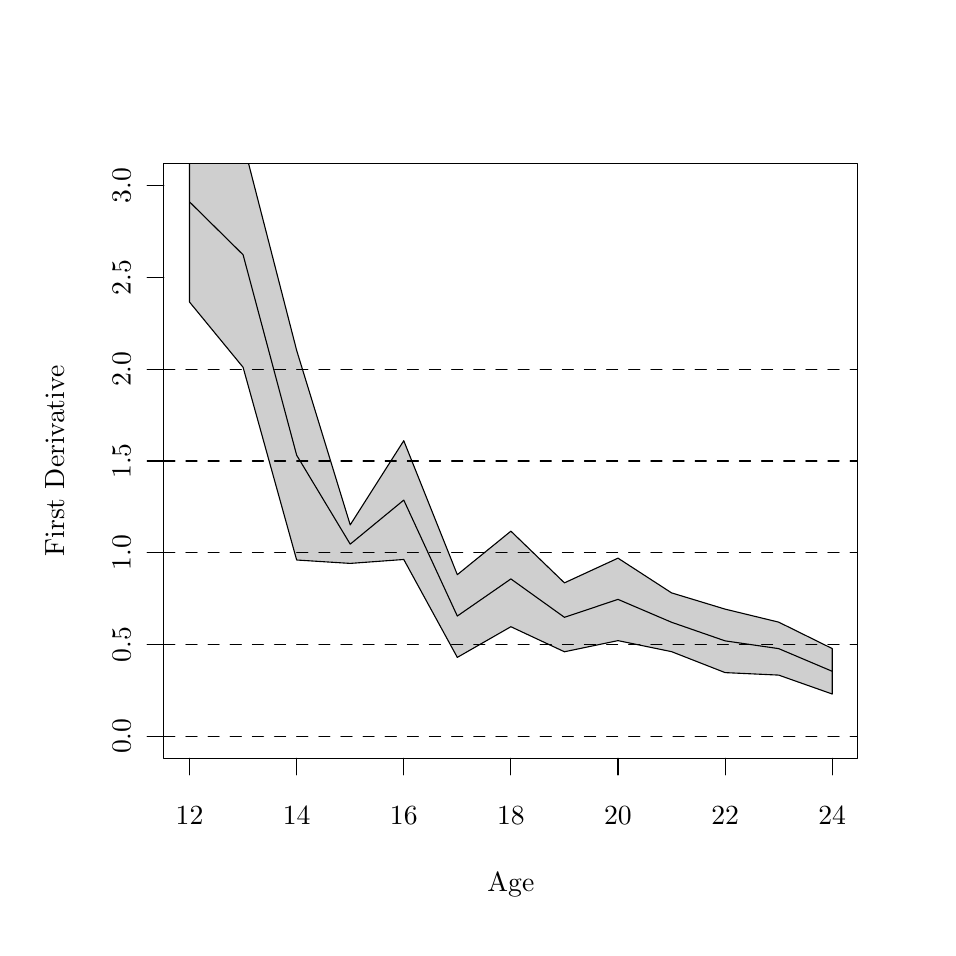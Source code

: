% Created by tikzDevice version 0.6.1 on 2011-11-02 17:34:04
% !TEX encoding = UTF-8 Unicode
\begin{tikzpicture}[x=1pt,y=1pt]
\definecolor[named]{drawColor}{rgb}{0.00,0.00,0.00}
\definecolor[named]{fillColor}{rgb}{1.00,1.00,1.00}
\fill[color=fillColor,] (0,0) rectangle (325.21,325.21);
\begin{scope}
\path[clip] ( 49.20, 61.20) rectangle (300.01,276.01);
\definecolor[named]{drawColor}{rgb}{0.19,0.00,0.33}
\definecolor[named]{drawColor}{rgb}{0.00,0.00,0.00}

\draw[color=drawColor,line cap=round,line join=round,fill opacity=0.00,] ( 58.49,262.27) --
	( 77.84,243.14) --
	( 97.20,170.71) --
	(116.55,138.58) --
	(135.90,154.50) --
	(155.25,112.60) --
	(174.61,126.01) --
	(193.96,112.14) --
	(213.31,118.62) --
	(232.67,110.35) --
	(252.02,103.63) --
	(271.37,100.83) --
	(290.73, 92.63);
\end{scope}
\begin{scope}
\path[clip] (  0.00,  0.00) rectangle (325.21,325.21);
\definecolor[named]{drawColor}{rgb}{0.19,0.00,0.33}
\definecolor[named]{drawColor}{rgb}{0.00,0.00,0.00}

\draw[color=drawColor,line cap=round,line join=round,fill opacity=0.00,] ( 58.49, 61.20) -- (290.73, 61.20);

\draw[color=drawColor,line cap=round,line join=round,fill opacity=0.00,] ( 58.49, 61.20) -- ( 58.49, 55.20);

\draw[color=drawColor,line cap=round,line join=round,fill opacity=0.00,] ( 97.20, 61.20) -- ( 97.20, 55.20);

\draw[color=drawColor,line cap=round,line join=round,fill opacity=0.00,] (135.90, 61.20) -- (135.90, 55.20);

\draw[color=drawColor,line cap=round,line join=round,fill opacity=0.00,] (174.61, 61.20) -- (174.61, 55.20);

\draw[color=drawColor,line cap=round,line join=round,fill opacity=0.00,] (213.31, 61.20) -- (213.31, 55.20);

\draw[color=drawColor,line cap=round,line join=round,fill opacity=0.00,] (252.02, 61.20) -- (252.02, 55.20);

\draw[color=drawColor,line cap=round,line join=round,fill opacity=0.00,] (290.73, 61.20) -- (290.73, 55.20);

\node[color=drawColor,anchor=base,inner sep=0pt, outer sep=0pt, scale=  1.00] at ( 58.49, 37.20) {12%
};

\node[color=drawColor,anchor=base,inner sep=0pt, outer sep=0pt, scale=  1.00] at ( 97.20, 37.20) {14%
};

\node[color=drawColor,anchor=base,inner sep=0pt, outer sep=0pt, scale=  1.00] at (135.90, 37.20) {16%
};

\node[color=drawColor,anchor=base,inner sep=0pt, outer sep=0pt, scale=  1.00] at (174.61, 37.20) {18%
};

\node[color=drawColor,anchor=base,inner sep=0pt, outer sep=0pt, scale=  1.00] at (213.31, 37.20) {20%
};

\node[color=drawColor,anchor=base,inner sep=0pt, outer sep=0pt, scale=  1.00] at (252.02, 37.20) {22%
};

\node[color=drawColor,anchor=base,inner sep=0pt, outer sep=0pt, scale=  1.00] at (290.73, 37.20) {24%
};

\draw[color=drawColor,line cap=round,line join=round,fill opacity=0.00,] ( 49.20, 69.16) -- ( 49.20,268.06);

\draw[color=drawColor,line cap=round,line join=round,fill opacity=0.00,] ( 49.20, 69.16) -- ( 43.20, 69.16);

\draw[color=drawColor,line cap=round,line join=round,fill opacity=0.00,] ( 49.20,102.31) -- ( 43.20,102.31);

\draw[color=drawColor,line cap=round,line join=round,fill opacity=0.00,] ( 49.20,135.46) -- ( 43.20,135.46);

\draw[color=drawColor,line cap=round,line join=round,fill opacity=0.00,] ( 49.20,168.61) -- ( 43.20,168.61);

\draw[color=drawColor,line cap=round,line join=round,fill opacity=0.00,] ( 49.20,201.76) -- ( 43.20,201.76);

\draw[color=drawColor,line cap=round,line join=round,fill opacity=0.00,] ( 49.20,234.91) -- ( 43.20,234.91);

\draw[color=drawColor,line cap=round,line join=round,fill opacity=0.00,] ( 49.20,268.06) -- ( 43.20,268.06);

\node[rotate= 90.00,color=drawColor,anchor=base,inner sep=0pt, outer sep=0pt, scale=  1.00] at ( 37.20, 69.16) {0.0%
};

\node[rotate= 90.00,color=drawColor,anchor=base,inner sep=0pt, outer sep=0pt, scale=  1.00] at ( 37.20,102.31) {0.5%
};

\node[rotate= 90.00,color=drawColor,anchor=base,inner sep=0pt, outer sep=0pt, scale=  1.00] at ( 37.20,135.46) {1.0%
};

\node[rotate= 90.00,color=drawColor,anchor=base,inner sep=0pt, outer sep=0pt, scale=  1.00] at ( 37.20,168.61) {1.5%
};

\node[rotate= 90.00,color=drawColor,anchor=base,inner sep=0pt, outer sep=0pt, scale=  1.00] at ( 37.20,201.76) {2.0%
};

\node[rotate= 90.00,color=drawColor,anchor=base,inner sep=0pt, outer sep=0pt, scale=  1.00] at ( 37.20,234.91) {2.5%
};

\node[rotate= 90.00,color=drawColor,anchor=base,inner sep=0pt, outer sep=0pt, scale=  1.00] at ( 37.20,268.06) {3.0%
};

\draw[color=drawColor,line cap=round,line join=round,fill opacity=0.00,] ( 49.20, 61.20) --
	(300.01, 61.20) --
	(300.01,276.01) --
	( 49.20,276.01) --
	( 49.20, 61.20);
\end{scope}
\begin{scope}
\path[clip] (  0.00,  0.00) rectangle (325.21,325.21);
\definecolor[named]{drawColor}{rgb}{0.19,0.00,0.33}
\definecolor[named]{drawColor}{rgb}{0.00,0.00,0.00}

\node[color=drawColor,anchor=base,inner sep=0pt, outer sep=0pt, scale=  1.00] at (174.61, 13.20) {Age%
};

\node[rotate= 90.00,color=drawColor,anchor=base,inner sep=0pt, outer sep=0pt, scale=  1.00] at ( 13.20,168.61) {First Derivative%
};
\end{scope}
\begin{scope}
\path[clip] ( 49.20, 61.20) rectangle (300.01,276.01);
\definecolor[named]{drawColor}{rgb}{0.19,0.00,0.33}
\definecolor[named]{drawColor}{rgb}{0.00,0.00,0.00}
\definecolor[named]{fillColor}{rgb}{0.00,0.00,0.00}

\draw[color=drawColor,line cap=round,line join=round,fill=fillColor,fill opacity=0.19,] ( 58.49,226.05) --
	( 77.84,202.48) --
	( 97.20,132.85) --
	(116.55,131.62) --
	(135.90,133.04) --
	(155.25, 97.66) --
	(174.61,108.74) --
	(193.96, 99.69) --
	(213.31,103.72) --
	(232.67, 99.73) --
	(252.02, 92.16) --
	(271.37, 91.26) --
	(290.73, 84.42) --
	(290.73,100.84) --
	(271.37,110.40) --
	(252.02,115.10) --
	(232.67,120.97) --
	(213.31,133.52) --
	(193.96,124.59) --
	(174.61,143.27) --
	(155.25,127.55) --
	(135.90,175.96) --
	(116.55,145.54) --
	( 97.20,208.58) --
	( 77.84,283.80) --
	( 58.49,298.49) --
	cycle;

\draw[color=drawColor,dash pattern=on 4pt off 4pt ,line cap=round,line join=round,fill opacity=0.00,] ( 49.20, 69.16) -- (300.01, 69.16);

\draw[color=drawColor,dash pattern=on 4pt off 4pt ,line cap=round,line join=round,fill opacity=0.00,] ( 49.20,102.31) -- (300.01,102.31);

\draw[color=drawColor,dash pattern=on 4pt off 4pt ,line cap=round,line join=round,fill opacity=0.00,] ( 49.20,135.46) -- (300.01,135.46);

\draw[color=drawColor,dash pattern=on 4pt off 4pt ,line cap=round,line join=round,fill opacity=0.00,] ( 49.20,168.61) -- (300.01,168.61);

\draw[color=drawColor,dash pattern=on 4pt off 4pt ,line cap=round,line join=round,fill opacity=0.00,] ( 49.20,201.76) -- (300.01,201.76);
\end{scope}
\end{tikzpicture}

